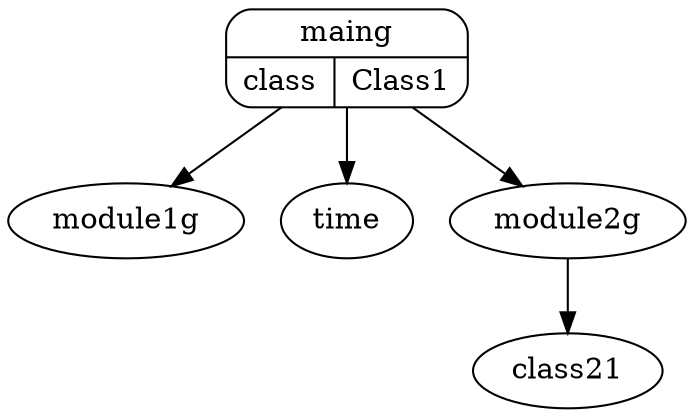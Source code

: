 digraph G {
	graph [dpi=300, name="Diagrama import"];
	node [label="\N"];
	graph [bb="0,0,275,192"];
	class21 [label=class21, shape=ellipse, pos="228,18", width="1.0375", height="0.5"];
	maing [label="{maing|{{class\l}|{Class1}}}", shape=Mrecord, pos="137,168", width="1.3611", height="0.65278"];
	module1g [label=module1g, shape=ellipse, pos="46,90", width="1.2798", height="0.5"];
	time [label=time, shape=ellipse, pos="137,90", width="0.75", height="0.5"];
	module2g [shape=ellipse, pos="228,90", width="1.2798", height="0.5"];
	module2g -> class21 [pos="e,228,36.104 228,71.697 228,63.983 228,54.712 228,46.112"];
	maing -> time [pos="e,137,108.41 137,144.61 137,136.48 137,127.2 137,118.67"];
	maing -> module1g [pos="e,64.552,106.49 110.19,144.61 98.262,134.65 84.261,122.95 72.384,113.03"];
	maing -> module2g [pos="e,209.45,106.49 163.81,144.61 175.74,134.65 189.74,122.95 201.62,113.03"];
}
